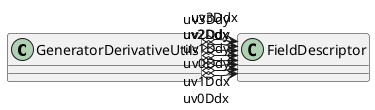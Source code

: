 @startuml
class GeneratorDerivativeUtils {
}
GeneratorDerivativeUtils o-> "uv0Ddx" FieldDescriptor
GeneratorDerivativeUtils o-> "uv0Ddy" FieldDescriptor
GeneratorDerivativeUtils o-> "uv1Ddx" FieldDescriptor
GeneratorDerivativeUtils o-> "uv1Ddy" FieldDescriptor
GeneratorDerivativeUtils o-> "uv2Ddx" FieldDescriptor
GeneratorDerivativeUtils o-> "uv2Ddy" FieldDescriptor
GeneratorDerivativeUtils o-> "uv3Ddx" FieldDescriptor
GeneratorDerivativeUtils o-> "uv3Ddy" FieldDescriptor
@enduml
